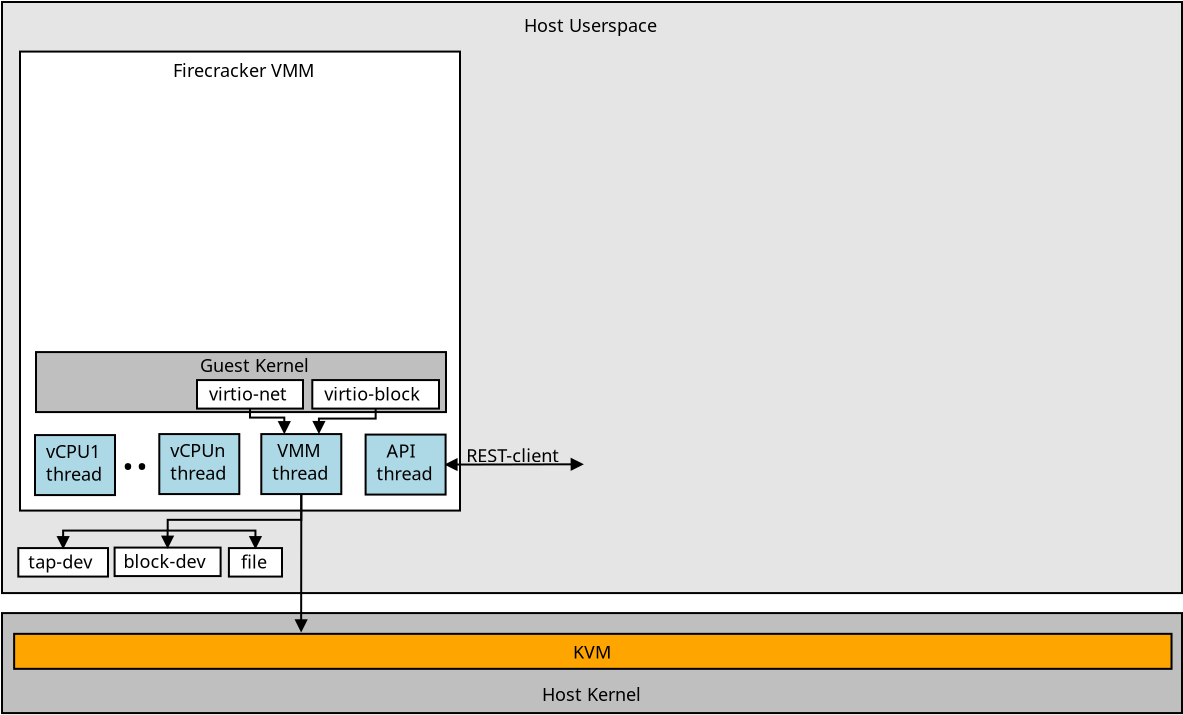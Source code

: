 <?xml version="1.0" encoding="UTF-8"?>
<dia:diagram xmlns:dia="http://www.lysator.liu.se/~alla/dia/">
  <dia:layer name="Background" visible="true" connectable="true"/>
  <dia:layer name="Kernel" visible="true" connectable="true">
    <dia:object type="Standard - Box" version="0" id="O0">
      <dia:attribute name="obj_pos">
        <dia:point val="6,40"/>
      </dia:attribute>
      <dia:attribute name="obj_bb">
        <dia:rectangle val="5.95,39.95;65.05,45.05"/>
      </dia:attribute>
      <dia:attribute name="elem_corner">
        <dia:point val="6,40"/>
      </dia:attribute>
      <dia:attribute name="elem_width">
        <dia:real val="59"/>
      </dia:attribute>
      <dia:attribute name="elem_height">
        <dia:real val="5"/>
      </dia:attribute>
      <dia:attribute name="inner_color">
        <dia:color val="#bfbfbfff"/>
      </dia:attribute>
      <dia:attribute name="show_background">
        <dia:boolean val="true"/>
      </dia:attribute>
    </dia:object>
    <dia:object type="Standard - Text" version="1" id="O1">
      <dia:attribute name="obj_pos">
        <dia:point val="33,44.4"/>
      </dia:attribute>
      <dia:attribute name="obj_bb">
        <dia:rectangle val="33,43.56;38.182,44.615"/>
      </dia:attribute>
      <dia:attribute name="text">
        <dia:composite type="text">
          <dia:attribute name="string">
            <dia:string>#Host Kernel#</dia:string>
          </dia:attribute>
          <dia:attribute name="font">
            <dia:font family="sans" style="0" name="Helvetica"/>
          </dia:attribute>
          <dia:attribute name="height">
            <dia:real val="1.129"/>
          </dia:attribute>
          <dia:attribute name="pos">
            <dia:point val="33,44.4"/>
          </dia:attribute>
          <dia:attribute name="color">
            <dia:color val="#000000ff"/>
          </dia:attribute>
          <dia:attribute name="alignment">
            <dia:enum val="0"/>
          </dia:attribute>
        </dia:composite>
      </dia:attribute>
      <dia:attribute name="valign">
        <dia:enum val="3"/>
      </dia:attribute>
    </dia:object>
    <dia:object type="Standard - Text" version="1" id="O2">
      <dia:attribute name="obj_pos">
        <dia:point val="37,42"/>
      </dia:attribute>
      <dia:attribute name="obj_bb">
        <dia:rectangle val="37,41.16;37,42.215"/>
      </dia:attribute>
      <dia:attribute name="text">
        <dia:composite type="text">
          <dia:attribute name="string">
            <dia:string>##</dia:string>
          </dia:attribute>
          <dia:attribute name="font">
            <dia:font family="sans" style="0" name="Helvetica"/>
          </dia:attribute>
          <dia:attribute name="height">
            <dia:real val="1.129"/>
          </dia:attribute>
          <dia:attribute name="pos">
            <dia:point val="37,42"/>
          </dia:attribute>
          <dia:attribute name="color">
            <dia:color val="#000000ff"/>
          </dia:attribute>
          <dia:attribute name="alignment">
            <dia:enum val="0"/>
          </dia:attribute>
        </dia:composite>
      </dia:attribute>
      <dia:attribute name="valign">
        <dia:enum val="3"/>
      </dia:attribute>
    </dia:object>
    <dia:object type="Standard - Box" version="0" id="O3">
      <dia:attribute name="obj_pos">
        <dia:point val="6.607,41.038"/>
      </dia:attribute>
      <dia:attribute name="obj_bb">
        <dia:rectangle val="6.557,40.987;64.527,42.837"/>
      </dia:attribute>
      <dia:attribute name="elem_corner">
        <dia:point val="6.607,41.038"/>
      </dia:attribute>
      <dia:attribute name="elem_width">
        <dia:real val="57.87"/>
      </dia:attribute>
      <dia:attribute name="elem_height">
        <dia:real val="1.75"/>
      </dia:attribute>
      <dia:attribute name="inner_color">
        <dia:color val="#ffa500ff"/>
      </dia:attribute>
      <dia:attribute name="show_background">
        <dia:boolean val="true"/>
      </dia:attribute>
    </dia:object>
    <dia:object type="Standard - Text" version="1" id="O4">
      <dia:attribute name="obj_pos">
        <dia:point val="34.55,42.275"/>
      </dia:attribute>
      <dia:attribute name="obj_bb">
        <dia:rectangle val="34.55,41.435;36.54,42.49"/>
      </dia:attribute>
      <dia:attribute name="text">
        <dia:composite type="text">
          <dia:attribute name="string">
            <dia:string>#KVM#</dia:string>
          </dia:attribute>
          <dia:attribute name="font">
            <dia:font family="sans" style="0" name="Helvetica"/>
          </dia:attribute>
          <dia:attribute name="height">
            <dia:real val="1.129"/>
          </dia:attribute>
          <dia:attribute name="pos">
            <dia:point val="34.55,42.275"/>
          </dia:attribute>
          <dia:attribute name="color">
            <dia:color val="#000000ff"/>
          </dia:attribute>
          <dia:attribute name="alignment">
            <dia:enum val="0"/>
          </dia:attribute>
        </dia:composite>
      </dia:attribute>
      <dia:attribute name="valign">
        <dia:enum val="3"/>
      </dia:attribute>
    </dia:object>
  </dia:layer>
  <dia:layer name="Userspace" visible="true" connectable="true">
    <dia:object type="Flowchart - Box" version="0" id="O5">
      <dia:attribute name="obj_pos">
        <dia:point val="6,9.446"/>
      </dia:attribute>
      <dia:attribute name="obj_bb">
        <dia:rectangle val="5.95,9.396;65.05,39.05"/>
      </dia:attribute>
      <dia:attribute name="elem_corner">
        <dia:point val="6,9.446"/>
      </dia:attribute>
      <dia:attribute name="elem_width">
        <dia:real val="59"/>
      </dia:attribute>
      <dia:attribute name="elem_height">
        <dia:real val="29.554"/>
      </dia:attribute>
      <dia:attribute name="inner_color">
        <dia:color val="#e5e5e5ff"/>
      </dia:attribute>
      <dia:attribute name="show_background">
        <dia:boolean val="true"/>
      </dia:attribute>
      <dia:attribute name="padding">
        <dia:real val="0.5"/>
      </dia:attribute>
      <dia:attribute name="text">
        <dia:composite type="text">
          <dia:attribute name="string">
            <dia:string>##</dia:string>
          </dia:attribute>
          <dia:attribute name="font">
            <dia:font family="sans" style="0" name="Helvetica"/>
          </dia:attribute>
          <dia:attribute name="height">
            <dia:real val="0.8"/>
          </dia:attribute>
          <dia:attribute name="pos">
            <dia:point val="35.5,24.418"/>
          </dia:attribute>
          <dia:attribute name="color">
            <dia:color val="#000000ff"/>
          </dia:attribute>
          <dia:attribute name="alignment">
            <dia:enum val="1"/>
          </dia:attribute>
        </dia:composite>
      </dia:attribute>
    </dia:object>
    <dia:object type="Standard - Text" version="1" id="O6">
      <dia:attribute name="obj_pos">
        <dia:point val="32.1,10.95"/>
      </dia:attribute>
      <dia:attribute name="obj_bb">
        <dia:rectangle val="32.1,10.11;39.15,11.165"/>
      </dia:attribute>
      <dia:attribute name="text">
        <dia:composite type="text">
          <dia:attribute name="string">
            <dia:string>#Host Userspace#</dia:string>
          </dia:attribute>
          <dia:attribute name="font">
            <dia:font family="sans" style="0" name="Helvetica"/>
          </dia:attribute>
          <dia:attribute name="height">
            <dia:real val="1.129"/>
          </dia:attribute>
          <dia:attribute name="pos">
            <dia:point val="32.1,10.95"/>
          </dia:attribute>
          <dia:attribute name="color">
            <dia:color val="#000000ff"/>
          </dia:attribute>
          <dia:attribute name="alignment">
            <dia:enum val="0"/>
          </dia:attribute>
        </dia:composite>
      </dia:attribute>
      <dia:attribute name="valign">
        <dia:enum val="3"/>
      </dia:attribute>
    </dia:object>
  </dia:layer>
  <dia:layer name="Firecracker" visible="true" connectable="true">
    <dia:object type="Standard - Box" version="0" id="O7">
      <dia:attribute name="obj_pos">
        <dia:point val="6.9,11.925"/>
      </dia:attribute>
      <dia:attribute name="obj_bb">
        <dia:rectangle val="6.85,11.875;28.95,34.925"/>
      </dia:attribute>
      <dia:attribute name="elem_corner">
        <dia:point val="6.9,11.925"/>
      </dia:attribute>
      <dia:attribute name="elem_width">
        <dia:real val="22.0"/>
      </dia:attribute>
      <dia:attribute name="elem_height">
        <dia:real val="22.95"/>
      </dia:attribute>
      <dia:attribute name="show_background">
        <dia:boolean val="true"/>
      </dia:attribute>
    </dia:object>
    <dia:object type="Standard - Text" version="1" id="O8">
      <dia:attribute name="obj_pos">
        <dia:point val="11.95,32.825"/>
      </dia:attribute>
      <dia:attribute name="obj_bb">
        <dia:rectangle val="11.95,30.413;13.6,33.438"/>
      </dia:attribute>
      <dia:attribute name="text">
        <dia:composite type="text">
          <dia:attribute name="string">
            <dia:string>#..#</dia:string>
          </dia:attribute>
          <dia:attribute name="font">
            <dia:font family="sans" style="0" name="Helvetica"/>
          </dia:attribute>
          <dia:attribute name="height">
            <dia:real val="3.246"/>
          </dia:attribute>
          <dia:attribute name="pos">
            <dia:point val="11.95,32.825"/>
          </dia:attribute>
          <dia:attribute name="color">
            <dia:color val="#000000ff"/>
          </dia:attribute>
          <dia:attribute name="alignment">
            <dia:enum val="0"/>
          </dia:attribute>
        </dia:composite>
      </dia:attribute>
      <dia:attribute name="valign">
        <dia:enum val="3"/>
      </dia:attribute>
    </dia:object>
    <dia:object type="Standard - Line" version="0" id="O9">
      <dia:attribute name="obj_pos">
        <dia:point val="28.18,32.575"/>
      </dia:attribute>
      <dia:attribute name="obj_bb">
        <dia:rectangle val="28.118,32.231;35.093,32.905"/>
      </dia:attribute>
      <dia:attribute name="conn_endpoints">
        <dia:point val="28.18,32.575"/>
        <dia:point val="35.032,32.56"/>
      </dia:attribute>
      <dia:attribute name="numcp">
        <dia:int val="1"/>
      </dia:attribute>
      <dia:attribute name="start_arrow">
        <dia:enum val="3"/>
      </dia:attribute>
      <dia:attribute name="start_arrow_length">
        <dia:real val="0.5"/>
      </dia:attribute>
      <dia:attribute name="start_arrow_width">
        <dia:real val="0.5"/>
      </dia:attribute>
      <dia:attribute name="end_arrow">
        <dia:enum val="3"/>
      </dia:attribute>
      <dia:attribute name="end_arrow_length">
        <dia:real val="0.5"/>
      </dia:attribute>
      <dia:attribute name="end_arrow_width">
        <dia:real val="0.5"/>
      </dia:attribute>
    </dia:object>
    <dia:object type="Standard - Box" version="0" id="O10">
      <dia:attribute name="obj_pos">
        <dia:point val="7.65,31.1"/>
      </dia:attribute>
      <dia:attribute name="obj_bb">
        <dia:rectangle val="7.6,31.05;11.7,34.15"/>
      </dia:attribute>
      <dia:attribute name="elem_corner">
        <dia:point val="7.65,31.1"/>
      </dia:attribute>
      <dia:attribute name="elem_width">
        <dia:real val="4"/>
      </dia:attribute>
      <dia:attribute name="elem_height">
        <dia:real val="3"/>
      </dia:attribute>
      <dia:attribute name="inner_color">
        <dia:color val="#add8e6ff"/>
      </dia:attribute>
      <dia:attribute name="show_background">
        <dia:boolean val="true"/>
      </dia:attribute>
    </dia:object>
    <dia:object type="Standard - Text" version="1" id="O11">
      <dia:attribute name="obj_pos">
        <dia:point val="8.2,32.25"/>
      </dia:attribute>
      <dia:attribute name="obj_bb">
        <dia:rectangle val="8.2,31.41;11.16,33.594"/>
      </dia:attribute>
      <dia:attribute name="text">
        <dia:composite type="text">
          <dia:attribute name="string">
            <dia:string>#vCPU1
thread#</dia:string>
          </dia:attribute>
          <dia:attribute name="font">
            <dia:font family="sans" style="0" name="Helvetica"/>
          </dia:attribute>
          <dia:attribute name="height">
            <dia:real val="1.129"/>
          </dia:attribute>
          <dia:attribute name="pos">
            <dia:point val="8.2,32.25"/>
          </dia:attribute>
          <dia:attribute name="color">
            <dia:color val="#000000ff"/>
          </dia:attribute>
          <dia:attribute name="alignment">
            <dia:enum val="0"/>
          </dia:attribute>
        </dia:composite>
      </dia:attribute>
      <dia:attribute name="valign">
        <dia:enum val="3"/>
      </dia:attribute>
    </dia:object>
    <dia:object type="Standard - Box" version="0" id="O12">
      <dia:attribute name="obj_pos">
        <dia:point val="13.865,31.05"/>
      </dia:attribute>
      <dia:attribute name="obj_bb">
        <dia:rectangle val="13.815,31;17.915,34.1"/>
      </dia:attribute>
      <dia:attribute name="elem_corner">
        <dia:point val="13.865,31.05"/>
      </dia:attribute>
      <dia:attribute name="elem_width">
        <dia:real val="4"/>
      </dia:attribute>
      <dia:attribute name="elem_height">
        <dia:real val="3"/>
      </dia:attribute>
      <dia:attribute name="inner_color">
        <dia:color val="#add8e6ff"/>
      </dia:attribute>
      <dia:attribute name="show_background">
        <dia:boolean val="true"/>
      </dia:attribute>
    </dia:object>
    <dia:object type="Standard - Text" version="1" id="O13">
      <dia:attribute name="obj_pos">
        <dia:point val="14.415,32.2"/>
      </dia:attribute>
      <dia:attribute name="obj_bb">
        <dia:rectangle val="14.415,31.36;17.375,33.544"/>
      </dia:attribute>
      <dia:attribute name="text">
        <dia:composite type="text">
          <dia:attribute name="string">
            <dia:string>#vCPUn
thread#</dia:string>
          </dia:attribute>
          <dia:attribute name="font">
            <dia:font family="sans" style="0" name="Helvetica"/>
          </dia:attribute>
          <dia:attribute name="height">
            <dia:real val="1.129"/>
          </dia:attribute>
          <dia:attribute name="pos">
            <dia:point val="14.415,32.2"/>
          </dia:attribute>
          <dia:attribute name="color">
            <dia:color val="#000000ff"/>
          </dia:attribute>
          <dia:attribute name="alignment">
            <dia:enum val="0"/>
          </dia:attribute>
        </dia:composite>
      </dia:attribute>
      <dia:attribute name="valign">
        <dia:enum val="3"/>
      </dia:attribute>
    </dia:object>
    <dia:object type="Standard - Box" version="0" id="O14">
      <dia:attribute name="obj_pos">
        <dia:point val="18.965,31.05"/>
      </dia:attribute>
      <dia:attribute name="obj_bb">
        <dia:rectangle val="18.915,31;23.015,34.1"/>
      </dia:attribute>
      <dia:attribute name="elem_corner">
        <dia:point val="18.965,31.05"/>
      </dia:attribute>
      <dia:attribute name="elem_width">
        <dia:real val="4"/>
      </dia:attribute>
      <dia:attribute name="elem_height">
        <dia:real val="3"/>
      </dia:attribute>
      <dia:attribute name="inner_color">
        <dia:color val="#add8e6ff"/>
      </dia:attribute>
      <dia:attribute name="show_background">
        <dia:boolean val="true"/>
      </dia:attribute>
    </dia:object>
    <dia:object type="Standard - Text" version="1" id="O15">
      <dia:attribute name="obj_pos">
        <dia:point val="19.515,32.2"/>
      </dia:attribute>
      <dia:attribute name="obj_bb">
        <dia:rectangle val="19.515,31.36;22.475,33.544"/>
      </dia:attribute>
      <dia:attribute name="text">
        <dia:composite type="text">
          <dia:attribute name="string">
            <dia:string># VMM
thread#</dia:string>
          </dia:attribute>
          <dia:attribute name="font">
            <dia:font family="sans" style="0" name="Helvetica"/>
          </dia:attribute>
          <dia:attribute name="height">
            <dia:real val="1.129"/>
          </dia:attribute>
          <dia:attribute name="pos">
            <dia:point val="19.515,32.2"/>
          </dia:attribute>
          <dia:attribute name="color">
            <dia:color val="#000000ff"/>
          </dia:attribute>
          <dia:attribute name="alignment">
            <dia:enum val="0"/>
          </dia:attribute>
        </dia:composite>
      </dia:attribute>
      <dia:attribute name="valign">
        <dia:enum val="3"/>
      </dia:attribute>
    </dia:object>
    <dia:object type="Standard - Box" version="0" id="O16">
      <dia:attribute name="obj_pos">
        <dia:point val="24.18,31.075"/>
      </dia:attribute>
      <dia:attribute name="obj_bb">
        <dia:rectangle val="24.13,31.025;28.23,34.125"/>
      </dia:attribute>
      <dia:attribute name="elem_corner">
        <dia:point val="24.18,31.075"/>
      </dia:attribute>
      <dia:attribute name="elem_width">
        <dia:real val="4"/>
      </dia:attribute>
      <dia:attribute name="elem_height">
        <dia:real val="3"/>
      </dia:attribute>
      <dia:attribute name="inner_color">
        <dia:color val="#add8e6ff"/>
      </dia:attribute>
      <dia:attribute name="show_background">
        <dia:boolean val="true"/>
      </dia:attribute>
    </dia:object>
    <dia:object type="Standard - Text" version="1" id="O17">
      <dia:attribute name="obj_pos">
        <dia:point val="24.73,32.225"/>
      </dia:attribute>
      <dia:attribute name="obj_bb">
        <dia:rectangle val="24.73,31.385;27.69,33.569"/>
      </dia:attribute>
      <dia:attribute name="text">
        <dia:composite type="text">
          <dia:attribute name="string">
            <dia:string>#  API
thread#</dia:string>
          </dia:attribute>
          <dia:attribute name="font">
            <dia:font family="sans" style="0" name="Helvetica"/>
          </dia:attribute>
          <dia:attribute name="height">
            <dia:real val="1.129"/>
          </dia:attribute>
          <dia:attribute name="pos">
            <dia:point val="24.73,32.225"/>
          </dia:attribute>
          <dia:attribute name="color">
            <dia:color val="#000000ff"/>
          </dia:attribute>
          <dia:attribute name="alignment">
            <dia:enum val="0"/>
          </dia:attribute>
        </dia:composite>
      </dia:attribute>
      <dia:attribute name="valign">
        <dia:enum val="3"/>
      </dia:attribute>
    </dia:object>
    <dia:object type="Standard - Text" version="1" id="O18">
      <dia:attribute name="obj_pos">
        <dia:point val="29.209,32.453"/>
      </dia:attribute>
      <dia:attribute name="obj_bb">
        <dia:rectangle val="29.209,31.613;34.254,32.667"/>
      </dia:attribute>
      <dia:attribute name="text">
        <dia:composite type="text">
          <dia:attribute name="string">
            <dia:string>#REST-client#</dia:string>
          </dia:attribute>
          <dia:attribute name="font">
            <dia:font family="sans" style="0" name="Helvetica"/>
          </dia:attribute>
          <dia:attribute name="height">
            <dia:real val="1.129"/>
          </dia:attribute>
          <dia:attribute name="pos">
            <dia:point val="29.209,32.453"/>
          </dia:attribute>
          <dia:attribute name="color">
            <dia:color val="#000000ff"/>
          </dia:attribute>
          <dia:attribute name="alignment">
            <dia:enum val="0"/>
          </dia:attribute>
        </dia:composite>
      </dia:attribute>
      <dia:attribute name="valign">
        <dia:enum val="3"/>
      </dia:attribute>
    </dia:object>
    <dia:object type="Standard - Text" version="1" id="O19">
      <dia:attribute name="obj_pos">
        <dia:point val="14.55,13.2"/>
      </dia:attribute>
      <dia:attribute name="obj_bb">
        <dia:rectangle val="14.55,12.36;21.965,13.415"/>
      </dia:attribute>
      <dia:attribute name="text">
        <dia:composite type="text">
          <dia:attribute name="string">
            <dia:string>#Firecracker VMM#</dia:string>
          </dia:attribute>
          <dia:attribute name="font">
            <dia:font family="sans" style="0" name="Helvetica"/>
          </dia:attribute>
          <dia:attribute name="height">
            <dia:real val="1.129"/>
          </dia:attribute>
          <dia:attribute name="pos">
            <dia:point val="14.55,13.2"/>
          </dia:attribute>
          <dia:attribute name="color">
            <dia:color val="#000000ff"/>
          </dia:attribute>
          <dia:attribute name="alignment">
            <dia:enum val="0"/>
          </dia:attribute>
        </dia:composite>
      </dia:attribute>
      <dia:attribute name="valign">
        <dia:enum val="3"/>
      </dia:attribute>
    </dia:object>
  </dia:layer>
  <dia:layer name="Guest Kernel" visible="true" connectable="true">
    <dia:object type="Standard - Box" version="0" id="O20">
      <dia:attribute name="obj_pos">
        <dia:point val="7.7,26.95"/>
      </dia:attribute>
      <dia:attribute name="obj_bb">
        <dia:rectangle val="7.65,26.9;28.25,30"/>
      </dia:attribute>
      <dia:attribute name="elem_corner">
        <dia:point val="7.7,26.95"/>
      </dia:attribute>
      <dia:attribute name="elem_width">
        <dia:real val="20.5"/>
      </dia:attribute>
      <dia:attribute name="elem_height">
        <dia:real val="3"/>
      </dia:attribute>
      <dia:attribute name="inner_color">
        <dia:color val="#bfbfbfff"/>
      </dia:attribute>
      <dia:attribute name="show_background">
        <dia:boolean val="true"/>
      </dia:attribute>
    </dia:object>
    <dia:object type="Standard - Text" version="1" id="O21">
      <dia:attribute name="obj_pos">
        <dia:point val="15.9,27.95"/>
      </dia:attribute>
      <dia:attribute name="obj_bb">
        <dia:rectangle val="15.9,27.11;21.677,28.165"/>
      </dia:attribute>
      <dia:attribute name="text">
        <dia:composite type="text">
          <dia:attribute name="string">
            <dia:string>#Guest Kernel#</dia:string>
          </dia:attribute>
          <dia:attribute name="font">
            <dia:font family="sans" style="0" name="Helvetica"/>
          </dia:attribute>
          <dia:attribute name="height">
            <dia:real val="1.129"/>
          </dia:attribute>
          <dia:attribute name="pos">
            <dia:point val="15.9,27.95"/>
          </dia:attribute>
          <dia:attribute name="color">
            <dia:color val="#000000ff"/>
          </dia:attribute>
          <dia:attribute name="alignment">
            <dia:enum val="0"/>
          </dia:attribute>
        </dia:composite>
      </dia:attribute>
      <dia:attribute name="valign">
        <dia:enum val="3"/>
      </dia:attribute>
    </dia:object>
    <dia:object type="Standard - Box" version="0" id="O22">
      <dia:attribute name="obj_pos">
        <dia:point val="15.75,28.35"/>
      </dia:attribute>
      <dia:attribute name="obj_bb">
        <dia:rectangle val="15.7,28.3;21.1,29.825"/>
      </dia:attribute>
      <dia:attribute name="elem_corner">
        <dia:point val="15.75,28.35"/>
      </dia:attribute>
      <dia:attribute name="elem_width">
        <dia:real val="5.3"/>
      </dia:attribute>
      <dia:attribute name="elem_height">
        <dia:real val="1.425"/>
      </dia:attribute>
      <dia:attribute name="show_background">
        <dia:boolean val="true"/>
      </dia:attribute>
    </dia:object>
    <dia:object type="Standard - Text" version="1" id="O23">
      <dia:attribute name="obj_pos">
        <dia:point val="16.35,29.375"/>
      </dia:attribute>
      <dia:attribute name="obj_bb">
        <dia:rectangle val="16.35,28.535;20.49,29.59"/>
      </dia:attribute>
      <dia:attribute name="text">
        <dia:composite type="text">
          <dia:attribute name="string">
            <dia:string>#virtio-net#</dia:string>
          </dia:attribute>
          <dia:attribute name="font">
            <dia:font family="sans" style="0" name="Helvetica"/>
          </dia:attribute>
          <dia:attribute name="height">
            <dia:real val="1.129"/>
          </dia:attribute>
          <dia:attribute name="pos">
            <dia:point val="16.35,29.375"/>
          </dia:attribute>
          <dia:attribute name="color">
            <dia:color val="#000000ff"/>
          </dia:attribute>
          <dia:attribute name="alignment">
            <dia:enum val="0"/>
          </dia:attribute>
        </dia:composite>
      </dia:attribute>
      <dia:attribute name="valign">
        <dia:enum val="3"/>
      </dia:attribute>
    </dia:object>
    <dia:object type="Standard - Box" version="0" id="O24">
      <dia:attribute name="obj_pos">
        <dia:point val="21.515,28.35"/>
      </dia:attribute>
      <dia:attribute name="obj_bb">
        <dia:rectangle val="21.465,28.3;27.9,29.825"/>
      </dia:attribute>
      <dia:attribute name="elem_corner">
        <dia:point val="21.515,28.35"/>
      </dia:attribute>
      <dia:attribute name="elem_width">
        <dia:real val="6.335"/>
      </dia:attribute>
      <dia:attribute name="elem_height">
        <dia:real val="1.425"/>
      </dia:attribute>
      <dia:attribute name="show_background">
        <dia:boolean val="true"/>
      </dia:attribute>
    </dia:object>
    <dia:object type="Standard - Text" version="1" id="O25">
      <dia:attribute name="obj_pos">
        <dia:point val="22.115,29.375"/>
      </dia:attribute>
      <dia:attribute name="obj_bb">
        <dia:rectangle val="22.115,28.535;27.168,29.59"/>
      </dia:attribute>
      <dia:attribute name="text">
        <dia:composite type="text">
          <dia:attribute name="string">
            <dia:string>#virtio-block#</dia:string>
          </dia:attribute>
          <dia:attribute name="font">
            <dia:font family="sans" style="0" name="Helvetica"/>
          </dia:attribute>
          <dia:attribute name="height">
            <dia:real val="1.129"/>
          </dia:attribute>
          <dia:attribute name="pos">
            <dia:point val="22.115,29.375"/>
          </dia:attribute>
          <dia:attribute name="color">
            <dia:color val="#000000ff"/>
          </dia:attribute>
          <dia:attribute name="alignment">
            <dia:enum val="0"/>
          </dia:attribute>
        </dia:composite>
      </dia:attribute>
      <dia:attribute name="valign">
        <dia:enum val="3"/>
      </dia:attribute>
    </dia:object>
  </dia:layer>
  <dia:layer name="Devices" visible="true" connectable="true" active="true">
    <dia:group>
      <dia:attribute name="meta">
        <dia:composite type="dict"/>
      </dia:attribute>
      <dia:attribute name="matrix"/>
      <dia:group>
        <dia:attribute name="meta">
          <dia:composite type="dict"/>
        </dia:attribute>
        <dia:attribute name="matrix"/>
        <dia:object type="Standard - Box" version="0" id="O26">
          <dia:attribute name="obj_pos">
            <dia:point val="6.815,36.75"/>
          </dia:attribute>
          <dia:attribute name="obj_bb">
            <dia:rectangle val="6.765,36.7;11.35,38.225"/>
          </dia:attribute>
          <dia:attribute name="elem_corner">
            <dia:point val="6.815,36.75"/>
          </dia:attribute>
          <dia:attribute name="elem_width">
            <dia:real val="4.485"/>
          </dia:attribute>
          <dia:attribute name="elem_height">
            <dia:real val="1.425"/>
          </dia:attribute>
          <dia:attribute name="show_background">
            <dia:boolean val="true"/>
          </dia:attribute>
        </dia:object>
        <dia:object type="Standard - Text" version="1" id="O27">
          <dia:attribute name="obj_pos">
            <dia:point val="7.315,37.775"/>
          </dia:attribute>
          <dia:attribute name="obj_bb">
            <dia:rectangle val="7.315,36.935;10.783,37.99"/>
          </dia:attribute>
          <dia:attribute name="text">
            <dia:composite type="text">
              <dia:attribute name="string">
                <dia:string>#tap-dev#</dia:string>
              </dia:attribute>
              <dia:attribute name="font">
                <dia:font family="sans" style="0" name="Helvetica"/>
              </dia:attribute>
              <dia:attribute name="height">
                <dia:real val="1.129"/>
              </dia:attribute>
              <dia:attribute name="pos">
                <dia:point val="7.315,37.775"/>
              </dia:attribute>
              <dia:attribute name="color">
                <dia:color val="#000000ff"/>
              </dia:attribute>
              <dia:attribute name="alignment">
                <dia:enum val="0"/>
              </dia:attribute>
            </dia:composite>
          </dia:attribute>
          <dia:attribute name="valign">
            <dia:enum val="3"/>
          </dia:attribute>
        </dia:object>
        <dia:object type="Standard - Box" version="0" id="O28">
          <dia:attribute name="obj_pos">
            <dia:point val="11.63,36.725"/>
          </dia:attribute>
          <dia:attribute name="obj_bb">
            <dia:rectangle val="11.58,36.675;16.98,38.2"/>
          </dia:attribute>
          <dia:attribute name="elem_corner">
            <dia:point val="11.63,36.725"/>
          </dia:attribute>
          <dia:attribute name="elem_width">
            <dia:real val="5.3"/>
          </dia:attribute>
          <dia:attribute name="elem_height">
            <dia:real val="1.425"/>
          </dia:attribute>
          <dia:attribute name="show_background">
            <dia:boolean val="true"/>
          </dia:attribute>
        </dia:object>
        <dia:object type="Standard - Text" version="1" id="O29">
          <dia:attribute name="obj_pos">
            <dia:point val="12.08,37.75"/>
          </dia:attribute>
          <dia:attribute name="obj_bb">
            <dia:rectangle val="12.08,36.91;16.462,37.965"/>
          </dia:attribute>
          <dia:attribute name="text">
            <dia:composite type="text">
              <dia:attribute name="string">
                <dia:string>#block-dev#</dia:string>
              </dia:attribute>
              <dia:attribute name="font">
                <dia:font family="sans" style="0" name="Helvetica"/>
              </dia:attribute>
              <dia:attribute name="height">
                <dia:real val="1.129"/>
              </dia:attribute>
              <dia:attribute name="pos">
                <dia:point val="12.08,37.75"/>
              </dia:attribute>
              <dia:attribute name="color">
                <dia:color val="#000000ff"/>
              </dia:attribute>
              <dia:attribute name="alignment">
                <dia:enum val="0"/>
              </dia:attribute>
            </dia:composite>
          </dia:attribute>
          <dia:attribute name="valign">
            <dia:enum val="3"/>
          </dia:attribute>
        </dia:object>
        <dia:object type="Standard - Box" version="0" id="O30">
          <dia:attribute name="obj_pos">
            <dia:point val="17.345,36.75"/>
          </dia:attribute>
          <dia:attribute name="obj_bb">
            <dia:rectangle val="17.295,36.7;20.05,38.225"/>
          </dia:attribute>
          <dia:attribute name="elem_corner">
            <dia:point val="17.345,36.75"/>
          </dia:attribute>
          <dia:attribute name="elem_width">
            <dia:real val="2.655"/>
          </dia:attribute>
          <dia:attribute name="elem_height">
            <dia:real val="1.425"/>
          </dia:attribute>
          <dia:attribute name="show_background">
            <dia:boolean val="true"/>
          </dia:attribute>
        </dia:object>
        <dia:object type="Standard - Text" version="1" id="O31">
          <dia:attribute name="obj_pos">
            <dia:point val="17.945,37.775"/>
          </dia:attribute>
          <dia:attribute name="obj_bb">
            <dia:rectangle val="17.945,36.935;19.32,37.99"/>
          </dia:attribute>
          <dia:attribute name="text">
            <dia:composite type="text">
              <dia:attribute name="string">
                <dia:string>#file#</dia:string>
              </dia:attribute>
              <dia:attribute name="font">
                <dia:font family="sans" style="0" name="Helvetica"/>
              </dia:attribute>
              <dia:attribute name="height">
                <dia:real val="1.129"/>
              </dia:attribute>
              <dia:attribute name="pos">
                <dia:point val="17.945,37.775"/>
              </dia:attribute>
              <dia:attribute name="color">
                <dia:color val="#000000ff"/>
              </dia:attribute>
              <dia:attribute name="alignment">
                <dia:enum val="0"/>
              </dia:attribute>
            </dia:composite>
          </dia:attribute>
          <dia:attribute name="valign">
            <dia:enum val="3"/>
          </dia:attribute>
        </dia:object>
      </dia:group>
      <dia:object type="Standard - ZigZagLine" version="1" id="O32">
        <dia:attribute name="obj_pos">
          <dia:point val="9.057,36.75"/>
        </dia:attribute>
        <dia:attribute name="obj_bb">
          <dia:rectangle val="8.727,35.825;19.003,36.812"/>
        </dia:attribute>
        <dia:attribute name="orth_points">
          <dia:point val="9.057,36.75"/>
          <dia:point val="9.057,35.875"/>
          <dia:point val="18.672,35.875"/>
          <dia:point val="18.672,36.75"/>
        </dia:attribute>
        <dia:attribute name="orth_orient">
          <dia:enum val="1"/>
          <dia:enum val="0"/>
          <dia:enum val="1"/>
        </dia:attribute>
        <dia:attribute name="autorouting">
          <dia:boolean val="false"/>
        </dia:attribute>
        <dia:attribute name="start_arrow">
          <dia:enum val="3"/>
        </dia:attribute>
        <dia:attribute name="start_arrow_length">
          <dia:real val="0.5"/>
        </dia:attribute>
        <dia:attribute name="start_arrow_width">
          <dia:real val="0.5"/>
        </dia:attribute>
        <dia:attribute name="end_arrow">
          <dia:enum val="3"/>
        </dia:attribute>
        <dia:attribute name="end_arrow_length">
          <dia:real val="0.5"/>
        </dia:attribute>
        <dia:attribute name="end_arrow_width">
          <dia:real val="0.5"/>
        </dia:attribute>
      </dia:object>
      <dia:object type="Standard - ZigZagLine" version="1" id="O33">
        <dia:attribute name="obj_pos">
          <dia:point val="14.29,35.871"/>
        </dia:attribute>
        <dia:attribute name="obj_bb">
          <dia:rectangle val="13.949,35.821;14.611,36.787"/>
        </dia:attribute>
        <dia:attribute name="orth_points">
          <dia:point val="14.29,35.871"/>
          <dia:point val="14.28,35.871"/>
          <dia:point val="14.28,36.725"/>
        </dia:attribute>
        <dia:attribute name="orth_orient">
          <dia:enum val="0"/>
          <dia:enum val="1"/>
        </dia:attribute>
        <dia:attribute name="autorouting">
          <dia:boolean val="false"/>
        </dia:attribute>
        <dia:attribute name="end_arrow">
          <dia:enum val="3"/>
        </dia:attribute>
        <dia:attribute name="end_arrow_length">
          <dia:real val="0.5"/>
        </dia:attribute>
        <dia:attribute name="end_arrow_width">
          <dia:real val="0.5"/>
        </dia:attribute>
      </dia:object>
    </dia:group>
    <dia:object type="Standard - ZigZagLine" version="1" id="O34">
      <dia:attribute name="obj_pos">
        <dia:point val="18.4,29.775"/>
      </dia:attribute>
      <dia:attribute name="obj_bb">
        <dia:rectangle val="18.35,29.725;20.446,31.062"/>
      </dia:attribute>
      <dia:attribute name="orth_points">
        <dia:point val="18.4,29.775"/>
        <dia:point val="18.4,30.225"/>
        <dia:point val="20.115,30.225"/>
        <dia:point val="20.115,31"/>
      </dia:attribute>
      <dia:attribute name="orth_orient">
        <dia:enum val="1"/>
        <dia:enum val="0"/>
        <dia:enum val="1"/>
      </dia:attribute>
      <dia:attribute name="autorouting">
        <dia:boolean val="false"/>
      </dia:attribute>
      <dia:attribute name="end_arrow">
        <dia:enum val="3"/>
      </dia:attribute>
      <dia:attribute name="end_arrow_length">
        <dia:real val="0.5"/>
      </dia:attribute>
      <dia:attribute name="end_arrow_width">
        <dia:real val="0.5"/>
      </dia:attribute>
    </dia:object>
    <dia:object type="Standard - ZigZagLine" version="1" id="O35">
      <dia:attribute name="obj_pos">
        <dia:point val="24.683,29.775"/>
      </dia:attribute>
      <dia:attribute name="obj_bb">
        <dia:rectangle val="21.515,29.725;24.733,31.054"/>
      </dia:attribute>
      <dia:attribute name="orth_points">
        <dia:point val="24.683,29.775"/>
        <dia:point val="24.683,30.275"/>
        <dia:point val="21.846,30.275"/>
        <dia:point val="21.846,30.992"/>
      </dia:attribute>
      <dia:attribute name="orth_orient">
        <dia:enum val="1"/>
        <dia:enum val="0"/>
        <dia:enum val="1"/>
      </dia:attribute>
      <dia:attribute name="autorouting">
        <dia:boolean val="false"/>
      </dia:attribute>
      <dia:attribute name="end_arrow">
        <dia:enum val="3"/>
      </dia:attribute>
      <dia:attribute name="end_arrow_length">
        <dia:real val="0.5"/>
      </dia:attribute>
      <dia:attribute name="end_arrow_width">
        <dia:real val="0.5"/>
      </dia:attribute>
    </dia:object>
    <dia:object type="Standard - Line" version="0" id="O36">
      <dia:attribute name="obj_pos">
        <dia:point val="20.965,34.05"/>
      </dia:attribute>
      <dia:attribute name="obj_bb">
        <dia:rectangle val="20.626,34.0;21.288,40.972"/>
      </dia:attribute>
      <dia:attribute name="conn_endpoints">
        <dia:point val="20.965,34.05"/>
        <dia:point val="20.957,40.91"/>
      </dia:attribute>
      <dia:attribute name="numcp">
        <dia:int val="1"/>
      </dia:attribute>
      <dia:attribute name="end_arrow">
        <dia:enum val="3"/>
      </dia:attribute>
      <dia:attribute name="end_arrow_length">
        <dia:real val="0.5"/>
      </dia:attribute>
      <dia:attribute name="end_arrow_width">
        <dia:real val="0.5"/>
      </dia:attribute>
    </dia:object>
    <dia:object type="Standard - ZigZagLine" version="1" id="O37">
      <dia:attribute name="obj_pos">
        <dia:point val="20.965,34.05"/>
      </dia:attribute>
      <dia:attribute name="obj_bb">
        <dia:rectangle val="14.235,34;21.015,35.921"/>
      </dia:attribute>
      <dia:attribute name="orth_points">
        <dia:point val="20.965,34.05"/>
        <dia:point val="20.965,35.337"/>
        <dia:point val="14.285,35.337"/>
        <dia:point val="14.285,35.871"/>
      </dia:attribute>
      <dia:attribute name="orth_orient">
        <dia:enum val="1"/>
        <dia:enum val="0"/>
        <dia:enum val="1"/>
      </dia:attribute>
      <dia:attribute name="autorouting">
        <dia:boolean val="false"/>
      </dia:attribute>
    </dia:object>
  </dia:layer>
  <dia:layer name="Firecracker 2" visible="false" connectable="false">
    <dia:object type="Standard - Box" version="0" id="O38">
      <dia:attribute name="obj_pos">
        <dia:point val="7.7,14.475"/>
      </dia:attribute>
      <dia:attribute name="obj_bb">
        <dia:rectangle val="7.65,14.425;28.25,26.425"/>
      </dia:attribute>
      <dia:attribute name="elem_corner">
        <dia:point val="7.7,14.475"/>
      </dia:attribute>
      <dia:attribute name="elem_width">
        <dia:real val="20.5"/>
      </dia:attribute>
      <dia:attribute name="elem_height">
        <dia:real val="11.9"/>
      </dia:attribute>
      <dia:attribute name="inner_color">
        <dia:color val="#e5e5e5ff"/>
      </dia:attribute>
      <dia:attribute name="show_background">
        <dia:boolean val="true"/>
      </dia:attribute>
    </dia:object>
    <dia:object type="Standard - Text" version="1" id="O39">
      <dia:attribute name="obj_pos">
        <dia:point val="14.415,15.79"/>
      </dia:attribute>
      <dia:attribute name="obj_bb">
        <dia:rectangle val="14.415,14.95;22.06,16.005"/>
      </dia:attribute>
      <dia:attribute name="text">
        <dia:composite type="text">
          <dia:attribute name="string">
            <dia:string>#Guest Userspace#</dia:string>
          </dia:attribute>
          <dia:attribute name="font">
            <dia:font family="sans" style="0" name="Helvetica"/>
          </dia:attribute>
          <dia:attribute name="height">
            <dia:real val="1.129"/>
          </dia:attribute>
          <dia:attribute name="pos">
            <dia:point val="14.415,15.79"/>
          </dia:attribute>
          <dia:attribute name="color">
            <dia:color val="#000000ff"/>
          </dia:attribute>
          <dia:attribute name="alignment">
            <dia:enum val="0"/>
          </dia:attribute>
        </dia:composite>
      </dia:attribute>
      <dia:attribute name="valign">
        <dia:enum val="3"/>
      </dia:attribute>
    </dia:object>
  </dia:layer>
  <dia:layer name="Friecracker 3" visible="false" connectable="false">
    <dia:object type="Standard - Text" version="1" id="O40">
      <dia:attribute name="obj_pos">
        <dia:point val="60.842,22.975"/>
      </dia:attribute>
      <dia:attribute name="obj_bb">
        <dia:rectangle val="60.842,20.562;62.492,23.587"/>
      </dia:attribute>
      <dia:attribute name="text">
        <dia:composite type="text">
          <dia:attribute name="string">
            <dia:string>#..#</dia:string>
          </dia:attribute>
          <dia:attribute name="font">
            <dia:font family="sans" style="0" name="Helvetica"/>
          </dia:attribute>
          <dia:attribute name="height">
            <dia:real val="3.246"/>
          </dia:attribute>
          <dia:attribute name="pos">
            <dia:point val="60.842,22.975"/>
          </dia:attribute>
          <dia:attribute name="color">
            <dia:color val="#000000ff"/>
          </dia:attribute>
          <dia:attribute name="alignment">
            <dia:enum val="0"/>
          </dia:attribute>
        </dia:composite>
      </dia:attribute>
      <dia:attribute name="valign">
        <dia:enum val="3"/>
      </dia:attribute>
    </dia:object>
    <dia:object type="Standard - ZigZagLine" version="1" id="O41">
      <dia:attribute name="obj_pos">
        <dia:point val="50.107,34.038"/>
      </dia:attribute>
      <dia:attribute name="obj_bb">
        <dia:rectangle val="43.462,33.987;50.157,35.712"/>
      </dia:attribute>
      <dia:attribute name="orth_points">
        <dia:point val="50.107,34.038"/>
        <dia:point val="50.107,35.195"/>
        <dia:point val="43.512,35.195"/>
        <dia:point val="43.512,35.663"/>
      </dia:attribute>
      <dia:attribute name="orth_orient">
        <dia:enum val="1"/>
        <dia:enum val="0"/>
        <dia:enum val="1"/>
      </dia:attribute>
      <dia:attribute name="autorouting">
        <dia:boolean val="false"/>
      </dia:attribute>
      <dia:connections>
        <dia:connection handle="0" to="O50" connection="6"/>
      </dia:connections>
    </dia:object>
    <dia:object type="Standard - Line" version="0" id="O42">
      <dia:attribute name="obj_pos">
        <dia:point val="50.107,34.038"/>
      </dia:attribute>
      <dia:attribute name="obj_bb">
        <dia:rectangle val="49.776,33.987;50.437,41.022"/>
      </dia:attribute>
      <dia:attribute name="conn_endpoints">
        <dia:point val="50.107,34.038"/>
        <dia:point val="50.106,40.96"/>
      </dia:attribute>
      <dia:attribute name="numcp">
        <dia:int val="1"/>
      </dia:attribute>
      <dia:attribute name="end_arrow">
        <dia:enum val="3"/>
      </dia:attribute>
      <dia:attribute name="end_arrow_length">
        <dia:real val="0.5"/>
      </dia:attribute>
      <dia:attribute name="end_arrow_width">
        <dia:real val="0.5"/>
      </dia:attribute>
      <dia:connections>
        <dia:connection handle="0" to="O50" connection="6"/>
      </dia:connections>
    </dia:object>
    <dia:object type="Standard - Box" version="0" id="O43">
      <dia:attribute name="obj_pos">
        <dia:point val="36.042,11.912"/>
      </dia:attribute>
      <dia:attribute name="obj_bb">
        <dia:rectangle val="35.992,11.863;58.092,34.913"/>
      </dia:attribute>
      <dia:attribute name="elem_corner">
        <dia:point val="36.042,11.912"/>
      </dia:attribute>
      <dia:attribute name="elem_width">
        <dia:real val="22.0"/>
      </dia:attribute>
      <dia:attribute name="elem_height">
        <dia:real val="22.95"/>
      </dia:attribute>
      <dia:attribute name="show_background">
        <dia:boolean val="true"/>
      </dia:attribute>
    </dia:object>
    <dia:object type="Standard - Text" version="1" id="O44">
      <dia:attribute name="obj_pos">
        <dia:point val="43.692,13.188"/>
      </dia:attribute>
      <dia:attribute name="obj_bb">
        <dia:rectangle val="43.692,12.348;51.107,13.402"/>
      </dia:attribute>
      <dia:attribute name="text">
        <dia:composite type="text">
          <dia:attribute name="string">
            <dia:string>#Firecracker VMM#</dia:string>
          </dia:attribute>
          <dia:attribute name="font">
            <dia:font family="sans" style="0" name="Helvetica"/>
          </dia:attribute>
          <dia:attribute name="height">
            <dia:real val="1.129"/>
          </dia:attribute>
          <dia:attribute name="pos">
            <dia:point val="43.692,13.188"/>
          </dia:attribute>
          <dia:attribute name="color">
            <dia:color val="#000000ff"/>
          </dia:attribute>
          <dia:attribute name="alignment">
            <dia:enum val="0"/>
          </dia:attribute>
        </dia:composite>
      </dia:attribute>
      <dia:attribute name="valign">
        <dia:enum val="3"/>
      </dia:attribute>
    </dia:object>
    <dia:object type="Standard - Box" version="0" id="O45">
      <dia:attribute name="obj_pos">
        <dia:point val="36.792,31.087"/>
      </dia:attribute>
      <dia:attribute name="obj_bb">
        <dia:rectangle val="36.742,31.038;40.842,34.138"/>
      </dia:attribute>
      <dia:attribute name="elem_corner">
        <dia:point val="36.792,31.087"/>
      </dia:attribute>
      <dia:attribute name="elem_width">
        <dia:real val="4"/>
      </dia:attribute>
      <dia:attribute name="elem_height">
        <dia:real val="3"/>
      </dia:attribute>
      <dia:attribute name="inner_color">
        <dia:color val="#add8e6ff"/>
      </dia:attribute>
      <dia:attribute name="show_background">
        <dia:boolean val="true"/>
      </dia:attribute>
    </dia:object>
    <dia:object type="Standard - Text" version="1" id="O46">
      <dia:attribute name="obj_pos">
        <dia:point val="37.342,32.237"/>
      </dia:attribute>
      <dia:attribute name="obj_bb">
        <dia:rectangle val="37.342,31.398;40.302,33.581"/>
      </dia:attribute>
      <dia:attribute name="text">
        <dia:composite type="text">
          <dia:attribute name="string">
            <dia:string>#vCPU1
thread#</dia:string>
          </dia:attribute>
          <dia:attribute name="font">
            <dia:font family="sans" style="0" name="Helvetica"/>
          </dia:attribute>
          <dia:attribute name="height">
            <dia:real val="1.129"/>
          </dia:attribute>
          <dia:attribute name="pos">
            <dia:point val="37.342,32.237"/>
          </dia:attribute>
          <dia:attribute name="color">
            <dia:color val="#000000ff"/>
          </dia:attribute>
          <dia:attribute name="alignment">
            <dia:enum val="0"/>
          </dia:attribute>
        </dia:composite>
      </dia:attribute>
      <dia:attribute name="valign">
        <dia:enum val="3"/>
      </dia:attribute>
    </dia:object>
    <dia:object type="Standard - Box" version="0" id="O47">
      <dia:attribute name="obj_pos">
        <dia:point val="43.007,31.038"/>
      </dia:attribute>
      <dia:attribute name="obj_bb">
        <dia:rectangle val="42.957,30.988;47.057,34.087"/>
      </dia:attribute>
      <dia:attribute name="elem_corner">
        <dia:point val="43.007,31.038"/>
      </dia:attribute>
      <dia:attribute name="elem_width">
        <dia:real val="4"/>
      </dia:attribute>
      <dia:attribute name="elem_height">
        <dia:real val="3"/>
      </dia:attribute>
      <dia:attribute name="inner_color">
        <dia:color val="#add8e6ff"/>
      </dia:attribute>
      <dia:attribute name="show_background">
        <dia:boolean val="true"/>
      </dia:attribute>
    </dia:object>
    <dia:object type="Standard - Text" version="1" id="O48">
      <dia:attribute name="obj_pos">
        <dia:point val="43.557,32.188"/>
      </dia:attribute>
      <dia:attribute name="obj_bb">
        <dia:rectangle val="43.557,31.348;46.517,33.531"/>
      </dia:attribute>
      <dia:attribute name="text">
        <dia:composite type="text">
          <dia:attribute name="string">
            <dia:string>#vCPUn
thread#</dia:string>
          </dia:attribute>
          <dia:attribute name="font">
            <dia:font family="sans" style="0" name="Helvetica"/>
          </dia:attribute>
          <dia:attribute name="height">
            <dia:real val="1.129"/>
          </dia:attribute>
          <dia:attribute name="pos">
            <dia:point val="43.557,32.188"/>
          </dia:attribute>
          <dia:attribute name="color">
            <dia:color val="#000000ff"/>
          </dia:attribute>
          <dia:attribute name="alignment">
            <dia:enum val="0"/>
          </dia:attribute>
        </dia:composite>
      </dia:attribute>
      <dia:attribute name="valign">
        <dia:enum val="3"/>
      </dia:attribute>
    </dia:object>
    <dia:object type="Standard - Text" version="1" id="O49">
      <dia:attribute name="obj_pos">
        <dia:point val="41.092,32.812"/>
      </dia:attribute>
      <dia:attribute name="obj_bb">
        <dia:rectangle val="41.092,30.4;42.742,33.425"/>
      </dia:attribute>
      <dia:attribute name="text">
        <dia:composite type="text">
          <dia:attribute name="string">
            <dia:string>#..#</dia:string>
          </dia:attribute>
          <dia:attribute name="font">
            <dia:font family="sans" style="0" name="Helvetica"/>
          </dia:attribute>
          <dia:attribute name="height">
            <dia:real val="3.246"/>
          </dia:attribute>
          <dia:attribute name="pos">
            <dia:point val="41.092,32.812"/>
          </dia:attribute>
          <dia:attribute name="color">
            <dia:color val="#000000ff"/>
          </dia:attribute>
          <dia:attribute name="alignment">
            <dia:enum val="0"/>
          </dia:attribute>
        </dia:composite>
      </dia:attribute>
      <dia:attribute name="valign">
        <dia:enum val="3"/>
      </dia:attribute>
    </dia:object>
    <dia:object type="Standard - Box" version="0" id="O50">
      <dia:attribute name="obj_pos">
        <dia:point val="48.107,31.038"/>
      </dia:attribute>
      <dia:attribute name="obj_bb">
        <dia:rectangle val="48.057,30.988;52.157,34.087"/>
      </dia:attribute>
      <dia:attribute name="elem_corner">
        <dia:point val="48.107,31.038"/>
      </dia:attribute>
      <dia:attribute name="elem_width">
        <dia:real val="4"/>
      </dia:attribute>
      <dia:attribute name="elem_height">
        <dia:real val="3"/>
      </dia:attribute>
      <dia:attribute name="inner_color">
        <dia:color val="#add8e6ff"/>
      </dia:attribute>
      <dia:attribute name="show_background">
        <dia:boolean val="true"/>
      </dia:attribute>
    </dia:object>
    <dia:object type="Standard - Text" version="1" id="O51">
      <dia:attribute name="obj_pos">
        <dia:point val="48.657,32.188"/>
      </dia:attribute>
      <dia:attribute name="obj_bb">
        <dia:rectangle val="48.657,31.348;51.617,33.531"/>
      </dia:attribute>
      <dia:attribute name="text">
        <dia:composite type="text">
          <dia:attribute name="string">
            <dia:string># VMM
thread#</dia:string>
          </dia:attribute>
          <dia:attribute name="font">
            <dia:font family="sans" style="0" name="Helvetica"/>
          </dia:attribute>
          <dia:attribute name="height">
            <dia:real val="1.129"/>
          </dia:attribute>
          <dia:attribute name="pos">
            <dia:point val="48.657,32.188"/>
          </dia:attribute>
          <dia:attribute name="color">
            <dia:color val="#000000ff"/>
          </dia:attribute>
          <dia:attribute name="alignment">
            <dia:enum val="0"/>
          </dia:attribute>
        </dia:composite>
      </dia:attribute>
      <dia:attribute name="valign">
        <dia:enum val="3"/>
      </dia:attribute>
    </dia:object>
    <dia:object type="Standard - Box" version="0" id="O52">
      <dia:attribute name="obj_pos">
        <dia:point val="53.322,31.062"/>
      </dia:attribute>
      <dia:attribute name="obj_bb">
        <dia:rectangle val="53.272,31.012;57.372,34.112"/>
      </dia:attribute>
      <dia:attribute name="elem_corner">
        <dia:point val="53.322,31.062"/>
      </dia:attribute>
      <dia:attribute name="elem_width">
        <dia:real val="4"/>
      </dia:attribute>
      <dia:attribute name="elem_height">
        <dia:real val="3"/>
      </dia:attribute>
      <dia:attribute name="inner_color">
        <dia:color val="#add8e6ff"/>
      </dia:attribute>
      <dia:attribute name="show_background">
        <dia:boolean val="true"/>
      </dia:attribute>
    </dia:object>
    <dia:object type="Standard - Text" version="1" id="O53">
      <dia:attribute name="obj_pos">
        <dia:point val="53.872,32.212"/>
      </dia:attribute>
      <dia:attribute name="obj_bb">
        <dia:rectangle val="53.872,31.372;56.832,33.556"/>
      </dia:attribute>
      <dia:attribute name="text">
        <dia:composite type="text">
          <dia:attribute name="string">
            <dia:string>#  API
thread#</dia:string>
          </dia:attribute>
          <dia:attribute name="font">
            <dia:font family="sans" style="0" name="Helvetica"/>
          </dia:attribute>
          <dia:attribute name="height">
            <dia:real val="1.129"/>
          </dia:attribute>
          <dia:attribute name="pos">
            <dia:point val="53.872,32.212"/>
          </dia:attribute>
          <dia:attribute name="color">
            <dia:color val="#000000ff"/>
          </dia:attribute>
          <dia:attribute name="alignment">
            <dia:enum val="0"/>
          </dia:attribute>
        </dia:composite>
      </dia:attribute>
      <dia:attribute name="valign">
        <dia:enum val="3"/>
      </dia:attribute>
    </dia:object>
    <dia:object type="Standard - Box" version="0" id="O54">
      <dia:attribute name="obj_pos">
        <dia:point val="36.842,26.938"/>
      </dia:attribute>
      <dia:attribute name="obj_bb">
        <dia:rectangle val="36.792,26.887;57.392,29.988"/>
      </dia:attribute>
      <dia:attribute name="elem_corner">
        <dia:point val="36.842,26.938"/>
      </dia:attribute>
      <dia:attribute name="elem_width">
        <dia:real val="20.5"/>
      </dia:attribute>
      <dia:attribute name="elem_height">
        <dia:real val="3"/>
      </dia:attribute>
      <dia:attribute name="inner_color">
        <dia:color val="#bfbfbfff"/>
      </dia:attribute>
      <dia:attribute name="show_background">
        <dia:boolean val="true"/>
      </dia:attribute>
    </dia:object>
    <dia:object type="Standard - Text" version="1" id="O55">
      <dia:attribute name="obj_pos">
        <dia:point val="45.042,27.938"/>
      </dia:attribute>
      <dia:attribute name="obj_bb">
        <dia:rectangle val="45.042,27.098;50.82,28.152"/>
      </dia:attribute>
      <dia:attribute name="text">
        <dia:composite type="text">
          <dia:attribute name="string">
            <dia:string>#Guest Kernel#</dia:string>
          </dia:attribute>
          <dia:attribute name="font">
            <dia:font family="sans" style="0" name="Helvetica"/>
          </dia:attribute>
          <dia:attribute name="height">
            <dia:real val="1.129"/>
          </dia:attribute>
          <dia:attribute name="pos">
            <dia:point val="45.042,27.938"/>
          </dia:attribute>
          <dia:attribute name="color">
            <dia:color val="#000000ff"/>
          </dia:attribute>
          <dia:attribute name="alignment">
            <dia:enum val="0"/>
          </dia:attribute>
        </dia:composite>
      </dia:attribute>
      <dia:attribute name="valign">
        <dia:enum val="3"/>
      </dia:attribute>
    </dia:object>
    <dia:object type="Standard - Box" version="0" id="O56">
      <dia:attribute name="obj_pos">
        <dia:point val="44.892,28.337"/>
      </dia:attribute>
      <dia:attribute name="obj_bb">
        <dia:rectangle val="44.842,28.288;50.242,29.812"/>
      </dia:attribute>
      <dia:attribute name="elem_corner">
        <dia:point val="44.892,28.337"/>
      </dia:attribute>
      <dia:attribute name="elem_width">
        <dia:real val="5.3"/>
      </dia:attribute>
      <dia:attribute name="elem_height">
        <dia:real val="1.425"/>
      </dia:attribute>
      <dia:attribute name="show_background">
        <dia:boolean val="true"/>
      </dia:attribute>
    </dia:object>
    <dia:object type="Standard - Text" version="1" id="O57">
      <dia:attribute name="obj_pos">
        <dia:point val="45.492,29.363"/>
      </dia:attribute>
      <dia:attribute name="obj_bb">
        <dia:rectangle val="45.492,28.523;49.632,29.578"/>
      </dia:attribute>
      <dia:attribute name="text">
        <dia:composite type="text">
          <dia:attribute name="string">
            <dia:string>#virtio-net#</dia:string>
          </dia:attribute>
          <dia:attribute name="font">
            <dia:font family="sans" style="0" name="Helvetica"/>
          </dia:attribute>
          <dia:attribute name="height">
            <dia:real val="1.129"/>
          </dia:attribute>
          <dia:attribute name="pos">
            <dia:point val="45.492,29.363"/>
          </dia:attribute>
          <dia:attribute name="color">
            <dia:color val="#000000ff"/>
          </dia:attribute>
          <dia:attribute name="alignment">
            <dia:enum val="0"/>
          </dia:attribute>
        </dia:composite>
      </dia:attribute>
      <dia:attribute name="valign">
        <dia:enum val="3"/>
      </dia:attribute>
    </dia:object>
    <dia:object type="Standard - Box" version="0" id="O58">
      <dia:attribute name="obj_pos">
        <dia:point val="50.657,28.337"/>
      </dia:attribute>
      <dia:attribute name="obj_bb">
        <dia:rectangle val="50.607,28.288;57.042,29.812"/>
      </dia:attribute>
      <dia:attribute name="elem_corner">
        <dia:point val="50.657,28.337"/>
      </dia:attribute>
      <dia:attribute name="elem_width">
        <dia:real val="6.335"/>
      </dia:attribute>
      <dia:attribute name="elem_height">
        <dia:real val="1.425"/>
      </dia:attribute>
      <dia:attribute name="show_background">
        <dia:boolean val="true"/>
      </dia:attribute>
    </dia:object>
    <dia:object type="Standard - Text" version="1" id="O59">
      <dia:attribute name="obj_pos">
        <dia:point val="51.257,29.363"/>
      </dia:attribute>
      <dia:attribute name="obj_bb">
        <dia:rectangle val="51.257,28.523;56.31,29.578"/>
      </dia:attribute>
      <dia:attribute name="text">
        <dia:composite type="text">
          <dia:attribute name="string">
            <dia:string>#virtio-block#</dia:string>
          </dia:attribute>
          <dia:attribute name="font">
            <dia:font family="sans" style="0" name="Helvetica"/>
          </dia:attribute>
          <dia:attribute name="height">
            <dia:real val="1.129"/>
          </dia:attribute>
          <dia:attribute name="pos">
            <dia:point val="51.257,29.363"/>
          </dia:attribute>
          <dia:attribute name="color">
            <dia:color val="#000000ff"/>
          </dia:attribute>
          <dia:attribute name="alignment">
            <dia:enum val="0"/>
          </dia:attribute>
        </dia:composite>
      </dia:attribute>
      <dia:attribute name="valign">
        <dia:enum val="3"/>
      </dia:attribute>
    </dia:object>
    <dia:object type="Standard - ZigZagLine" version="1" id="O60">
      <dia:attribute name="obj_pos">
        <dia:point val="47.542,29.762"/>
      </dia:attribute>
      <dia:attribute name="obj_bb">
        <dia:rectangle val="47.492,29.712;49.588,31.049"/>
      </dia:attribute>
      <dia:attribute name="orth_points">
        <dia:point val="47.542,29.762"/>
        <dia:point val="47.542,30.212"/>
        <dia:point val="49.257,30.212"/>
        <dia:point val="49.257,30.988"/>
      </dia:attribute>
      <dia:attribute name="orth_orient">
        <dia:enum val="1"/>
        <dia:enum val="0"/>
        <dia:enum val="1"/>
      </dia:attribute>
      <dia:attribute name="autorouting">
        <dia:boolean val="false"/>
      </dia:attribute>
      <dia:attribute name="end_arrow">
        <dia:enum val="3"/>
      </dia:attribute>
      <dia:attribute name="end_arrow_length">
        <dia:real val="0.5"/>
      </dia:attribute>
      <dia:attribute name="end_arrow_width">
        <dia:real val="0.5"/>
      </dia:attribute>
      <dia:connections>
        <dia:connection handle="0" to="O56" connection="6"/>
      </dia:connections>
    </dia:object>
    <dia:object type="Standard - ZigZagLine" version="1" id="O61">
      <dia:attribute name="obj_pos">
        <dia:point val="53.825,29.762"/>
      </dia:attribute>
      <dia:attribute name="obj_bb">
        <dia:rectangle val="50.585,29.712;53.875,31.054"/>
      </dia:attribute>
      <dia:attribute name="orth_points">
        <dia:point val="53.825,29.762"/>
        <dia:point val="53.825,30.262"/>
        <dia:point val="50.916,30.262"/>
        <dia:point val="50.916,30.992"/>
      </dia:attribute>
      <dia:attribute name="orth_orient">
        <dia:enum val="1"/>
        <dia:enum val="0"/>
        <dia:enum val="1"/>
      </dia:attribute>
      <dia:attribute name="autorouting">
        <dia:boolean val="false"/>
      </dia:attribute>
      <dia:attribute name="end_arrow">
        <dia:enum val="3"/>
      </dia:attribute>
      <dia:attribute name="end_arrow_length">
        <dia:real val="0.5"/>
      </dia:attribute>
      <dia:attribute name="end_arrow_width">
        <dia:real val="0.5"/>
      </dia:attribute>
      <dia:connections>
        <dia:connection handle="0" to="O58" connection="6"/>
      </dia:connections>
    </dia:object>
    <dia:object type="Standard - Box" version="0" id="O62">
      <dia:attribute name="obj_pos">
        <dia:point val="36.842,14.463"/>
      </dia:attribute>
      <dia:attribute name="obj_bb">
        <dia:rectangle val="36.792,14.412;57.392,26.413"/>
      </dia:attribute>
      <dia:attribute name="elem_corner">
        <dia:point val="36.842,14.463"/>
      </dia:attribute>
      <dia:attribute name="elem_width">
        <dia:real val="20.5"/>
      </dia:attribute>
      <dia:attribute name="elem_height">
        <dia:real val="11.9"/>
      </dia:attribute>
      <dia:attribute name="inner_color">
        <dia:color val="#e5e5e5ff"/>
      </dia:attribute>
      <dia:attribute name="show_background">
        <dia:boolean val="true"/>
      </dia:attribute>
    </dia:object>
    <dia:object type="Standard - Text" version="1" id="O63">
      <dia:attribute name="obj_pos">
        <dia:point val="43.557,15.777"/>
      </dia:attribute>
      <dia:attribute name="obj_bb">
        <dia:rectangle val="43.557,14.938;51.202,15.992"/>
      </dia:attribute>
      <dia:attribute name="text">
        <dia:composite type="text">
          <dia:attribute name="string">
            <dia:string>#Guest Userspace#</dia:string>
          </dia:attribute>
          <dia:attribute name="font">
            <dia:font family="sans" style="0" name="Helvetica"/>
          </dia:attribute>
          <dia:attribute name="height">
            <dia:real val="1.129"/>
          </dia:attribute>
          <dia:attribute name="pos">
            <dia:point val="43.557,15.777"/>
          </dia:attribute>
          <dia:attribute name="color">
            <dia:color val="#000000ff"/>
          </dia:attribute>
          <dia:attribute name="alignment">
            <dia:enum val="0"/>
          </dia:attribute>
        </dia:composite>
      </dia:attribute>
      <dia:attribute name="valign">
        <dia:enum val="3"/>
      </dia:attribute>
    </dia:object>
    <dia:object type="Standard - Text" version="1" id="O64">
      <dia:attribute name="obj_pos">
        <dia:point val="58.377,32.337"/>
      </dia:attribute>
      <dia:attribute name="obj_bb">
        <dia:rectangle val="58.377,31.497;63.422,32.553"/>
      </dia:attribute>
      <dia:attribute name="text">
        <dia:composite type="text">
          <dia:attribute name="string">
            <dia:string>#REST-client#</dia:string>
          </dia:attribute>
          <dia:attribute name="font">
            <dia:font family="sans" style="0" name="Helvetica"/>
          </dia:attribute>
          <dia:attribute name="height">
            <dia:real val="1.129"/>
          </dia:attribute>
          <dia:attribute name="pos">
            <dia:point val="58.377,32.337"/>
          </dia:attribute>
          <dia:attribute name="color">
            <dia:color val="#000000ff"/>
          </dia:attribute>
          <dia:attribute name="alignment">
            <dia:enum val="0"/>
          </dia:attribute>
        </dia:composite>
      </dia:attribute>
      <dia:attribute name="valign">
        <dia:enum val="3"/>
      </dia:attribute>
    </dia:object>
    <dia:object type="Standard - Text" version="1" id="O65">
      <dia:attribute name="obj_pos">
        <dia:point val="31.842,23.175"/>
      </dia:attribute>
      <dia:attribute name="obj_bb">
        <dia:rectangle val="31.842,20.762;33.492,23.788"/>
      </dia:attribute>
      <dia:attribute name="text">
        <dia:composite type="text">
          <dia:attribute name="string">
            <dia:string>#..#</dia:string>
          </dia:attribute>
          <dia:attribute name="font">
            <dia:font family="sans" style="0" name="Helvetica"/>
          </dia:attribute>
          <dia:attribute name="height">
            <dia:real val="3.246"/>
          </dia:attribute>
          <dia:attribute name="pos">
            <dia:point val="31.842,23.175"/>
          </dia:attribute>
          <dia:attribute name="color">
            <dia:color val="#000000ff"/>
          </dia:attribute>
          <dia:attribute name="alignment">
            <dia:enum val="0"/>
          </dia:attribute>
        </dia:composite>
      </dia:attribute>
      <dia:attribute name="valign">
        <dia:enum val="3"/>
      </dia:attribute>
    </dia:object>
    <dia:object type="Standard - Line" version="0" id="O66">
      <dia:attribute name="obj_pos">
        <dia:point val="57.322,32.562"/>
      </dia:attribute>
      <dia:attribute name="obj_bb">
        <dia:rectangle val="57.26,32.218;64.228,32.892"/>
      </dia:attribute>
      <dia:attribute name="conn_endpoints">
        <dia:point val="57.322,32.562"/>
        <dia:point val="64.166,32.548"/>
      </dia:attribute>
      <dia:attribute name="numcp">
        <dia:int val="1"/>
      </dia:attribute>
      <dia:attribute name="start_arrow">
        <dia:enum val="3"/>
      </dia:attribute>
      <dia:attribute name="start_arrow_length">
        <dia:real val="0.5"/>
      </dia:attribute>
      <dia:attribute name="start_arrow_width">
        <dia:real val="0.5"/>
      </dia:attribute>
      <dia:attribute name="end_arrow">
        <dia:enum val="3"/>
      </dia:attribute>
      <dia:attribute name="end_arrow_length">
        <dia:real val="0.5"/>
      </dia:attribute>
      <dia:attribute name="end_arrow_width">
        <dia:real val="0.5"/>
      </dia:attribute>
    </dia:object>
    <dia:group>
      <dia:attribute name="meta">
        <dia:composite type="dict"/>
      </dia:attribute>
      <dia:attribute name="matrix"/>
      <dia:group>
        <dia:attribute name="meta">
          <dia:composite type="dict"/>
        </dia:attribute>
        <dia:attribute name="matrix"/>
        <dia:object type="Standard - Box" version="0" id="O67">
          <dia:attribute name="obj_pos">
            <dia:point val="36.042,36.542"/>
          </dia:attribute>
          <dia:attribute name="obj_bb">
            <dia:rectangle val="35.992,36.492;40.577,38.017"/>
          </dia:attribute>
          <dia:attribute name="elem_corner">
            <dia:point val="36.042,36.542"/>
          </dia:attribute>
          <dia:attribute name="elem_width">
            <dia:real val="4.485"/>
          </dia:attribute>
          <dia:attribute name="elem_height">
            <dia:real val="1.425"/>
          </dia:attribute>
          <dia:attribute name="show_background">
            <dia:boolean val="true"/>
          </dia:attribute>
        </dia:object>
        <dia:object type="Standard - Text" version="1" id="O68">
          <dia:attribute name="obj_pos">
            <dia:point val="36.542,37.567"/>
          </dia:attribute>
          <dia:attribute name="obj_bb">
            <dia:rectangle val="36.542,36.727;40.01,37.782"/>
          </dia:attribute>
          <dia:attribute name="text">
            <dia:composite type="text">
              <dia:attribute name="string">
                <dia:string>#tap-dev#</dia:string>
              </dia:attribute>
              <dia:attribute name="font">
                <dia:font family="sans" style="0" name="Helvetica"/>
              </dia:attribute>
              <dia:attribute name="height">
                <dia:real val="1.129"/>
              </dia:attribute>
              <dia:attribute name="pos">
                <dia:point val="36.542,37.567"/>
              </dia:attribute>
              <dia:attribute name="color">
                <dia:color val="#000000ff"/>
              </dia:attribute>
              <dia:attribute name="alignment">
                <dia:enum val="0"/>
              </dia:attribute>
            </dia:composite>
          </dia:attribute>
          <dia:attribute name="valign">
            <dia:enum val="3"/>
          </dia:attribute>
        </dia:object>
        <dia:object type="Standard - Box" version="0" id="O69">
          <dia:attribute name="obj_pos">
            <dia:point val="40.857,36.517"/>
          </dia:attribute>
          <dia:attribute name="obj_bb">
            <dia:rectangle val="40.807,36.467;46.207,37.992"/>
          </dia:attribute>
          <dia:attribute name="elem_corner">
            <dia:point val="40.857,36.517"/>
          </dia:attribute>
          <dia:attribute name="elem_width">
            <dia:real val="5.3"/>
          </dia:attribute>
          <dia:attribute name="elem_height">
            <dia:real val="1.425"/>
          </dia:attribute>
          <dia:attribute name="show_background">
            <dia:boolean val="true"/>
          </dia:attribute>
        </dia:object>
        <dia:object type="Standard - Text" version="1" id="O70">
          <dia:attribute name="obj_pos">
            <dia:point val="41.307,37.542"/>
          </dia:attribute>
          <dia:attribute name="obj_bb">
            <dia:rectangle val="41.307,36.702;45.69,37.757"/>
          </dia:attribute>
          <dia:attribute name="text">
            <dia:composite type="text">
              <dia:attribute name="string">
                <dia:string>#block-dev#</dia:string>
              </dia:attribute>
              <dia:attribute name="font">
                <dia:font family="sans" style="0" name="Helvetica"/>
              </dia:attribute>
              <dia:attribute name="height">
                <dia:real val="1.129"/>
              </dia:attribute>
              <dia:attribute name="pos">
                <dia:point val="41.307,37.542"/>
              </dia:attribute>
              <dia:attribute name="color">
                <dia:color val="#000000ff"/>
              </dia:attribute>
              <dia:attribute name="alignment">
                <dia:enum val="0"/>
              </dia:attribute>
            </dia:composite>
          </dia:attribute>
          <dia:attribute name="valign">
            <dia:enum val="3"/>
          </dia:attribute>
        </dia:object>
        <dia:object type="Standard - Box" version="0" id="O71">
          <dia:attribute name="obj_pos">
            <dia:point val="46.572,36.542"/>
          </dia:attribute>
          <dia:attribute name="obj_bb">
            <dia:rectangle val="46.522,36.492;49.277,38.017"/>
          </dia:attribute>
          <dia:attribute name="elem_corner">
            <dia:point val="46.572,36.542"/>
          </dia:attribute>
          <dia:attribute name="elem_width">
            <dia:real val="2.655"/>
          </dia:attribute>
          <dia:attribute name="elem_height">
            <dia:real val="1.425"/>
          </dia:attribute>
          <dia:attribute name="show_background">
            <dia:boolean val="true"/>
          </dia:attribute>
        </dia:object>
        <dia:object type="Standard - Text" version="1" id="O72">
          <dia:attribute name="obj_pos">
            <dia:point val="47.172,37.567"/>
          </dia:attribute>
          <dia:attribute name="obj_bb">
            <dia:rectangle val="47.172,36.727;48.547,37.782"/>
          </dia:attribute>
          <dia:attribute name="text">
            <dia:composite type="text">
              <dia:attribute name="string">
                <dia:string>#file#</dia:string>
              </dia:attribute>
              <dia:attribute name="font">
                <dia:font family="sans" style="0" name="Helvetica"/>
              </dia:attribute>
              <dia:attribute name="height">
                <dia:real val="1.129"/>
              </dia:attribute>
              <dia:attribute name="pos">
                <dia:point val="47.172,37.567"/>
              </dia:attribute>
              <dia:attribute name="color">
                <dia:color val="#000000ff"/>
              </dia:attribute>
              <dia:attribute name="alignment">
                <dia:enum val="0"/>
              </dia:attribute>
            </dia:composite>
          </dia:attribute>
          <dia:attribute name="valign">
            <dia:enum val="3"/>
          </dia:attribute>
        </dia:object>
      </dia:group>
      <dia:object type="Standard - ZigZagLine" version="1" id="O73">
        <dia:attribute name="obj_pos">
          <dia:point val="38.285,36.542"/>
        </dia:attribute>
        <dia:attribute name="obj_bb">
          <dia:rectangle val="37.954,35.617;48.231,36.603"/>
        </dia:attribute>
        <dia:attribute name="orth_points">
          <dia:point val="38.285,36.542"/>
          <dia:point val="38.285,35.667"/>
          <dia:point val="47.9,35.667"/>
          <dia:point val="47.9,36.542"/>
        </dia:attribute>
        <dia:attribute name="orth_orient">
          <dia:enum val="1"/>
          <dia:enum val="0"/>
          <dia:enum val="1"/>
        </dia:attribute>
        <dia:attribute name="autorouting">
          <dia:boolean val="false"/>
        </dia:attribute>
        <dia:attribute name="start_arrow">
          <dia:enum val="3"/>
        </dia:attribute>
        <dia:attribute name="start_arrow_length">
          <dia:real val="0.5"/>
        </dia:attribute>
        <dia:attribute name="start_arrow_width">
          <dia:real val="0.5"/>
        </dia:attribute>
        <dia:attribute name="end_arrow">
          <dia:enum val="3"/>
        </dia:attribute>
        <dia:attribute name="end_arrow_length">
          <dia:real val="0.5"/>
        </dia:attribute>
        <dia:attribute name="end_arrow_width">
          <dia:real val="0.5"/>
        </dia:attribute>
      </dia:object>
      <dia:object type="Standard - ZigZagLine" version="1" id="O74">
        <dia:attribute name="obj_pos">
          <dia:point val="43.517,35.663"/>
        </dia:attribute>
        <dia:attribute name="obj_bb">
          <dia:rectangle val="43.176,35.612;43.838,36.578"/>
        </dia:attribute>
        <dia:attribute name="orth_points">
          <dia:point val="43.517,35.663"/>
          <dia:point val="43.507,35.663"/>
          <dia:point val="43.507,36.517"/>
        </dia:attribute>
        <dia:attribute name="orth_orient">
          <dia:enum val="0"/>
          <dia:enum val="1"/>
        </dia:attribute>
        <dia:attribute name="autorouting">
          <dia:boolean val="false"/>
        </dia:attribute>
        <dia:attribute name="end_arrow">
          <dia:enum val="3"/>
        </dia:attribute>
        <dia:attribute name="end_arrow_length">
          <dia:real val="0.5"/>
        </dia:attribute>
        <dia:attribute name="end_arrow_width">
          <dia:real val="0.5"/>
        </dia:attribute>
      </dia:object>
    </dia:group>
  </dia:layer>
</dia:diagram>
